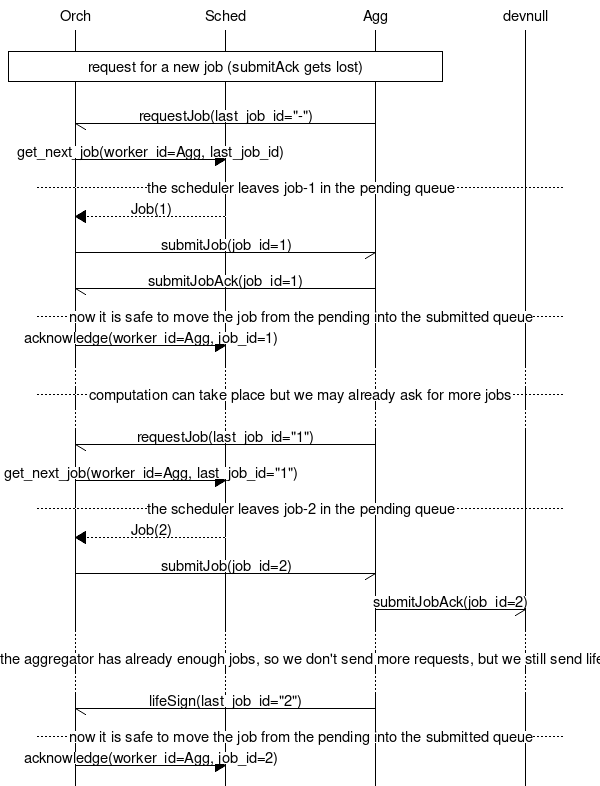 msc {
  hscale = "1.0";

  Orch, Sched, Agg, devnull;

  |||;
  Orch box Agg [ label = "request for a new job (submitAck gets lost)" ];
  |||;

  Agg->Orch [ label="requestJob(last_job_id=\"-\")" ];
  Orch=>Sched [ label="get_next_job(worker_id=Agg, last_job_id)" ];
  --- [ label = "the scheduler leaves job-1 in the pending queue" ];
  Sched>>Orch [ label="Job(1)" ];
  Orch->Agg [ label="submitJob(job_id=1)" ];
  Agg->Orch [ label="submitJobAck(job_id=1)" ];
  --- [ label = "now it is safe to move the job from the pending into the submitted queue" ];
  Orch=>Sched [ label="acknowledge(worker_id=Agg, job_id=1)" ];
  ...;
  --- [ label = "computation can take place but we may already ask for more jobs" ];
  ...;
  Agg->Orch [ label="requestJob(last_job_id=\"1\")" ];
  Orch=>Sched [ label="get_next_job(worker_id=Agg, last_job_id=\"1\")" ];
  --- [ label = "the scheduler leaves job-2 in the pending queue" ];
  Sched>>Orch [ label="Job(2)" ];
  Orch->Agg [ label="submitJob(job_id=2)" ];
  Agg->devnull [ label="submitJobAck(job_id=2)" ];
  ...;
  --- [ label = "the aggregator has already enough jobs, so we don't send more requests, but we still send lifeSigns" ];
  ...;
  Agg->Orch [ label="lifeSign(last_job_id=\"2\")" ];
  --- [ label = "now it is safe to move the job from the pending into the submitted queue" ];
  Orch=>Sched [ label="acknowledge(worker_id=Agg, job_id=2)" ];
}
